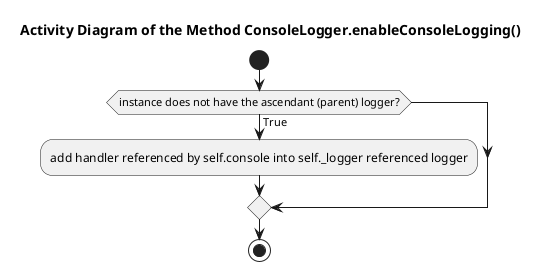 @startuml pos_utils_loggers_consolelogger_enableconsolelogging

title Activity Diagram of the Method ConsoleLogger.enableConsoleLogging()

start

if (instance does not have the ascendant (parent) logger?) then (True)
    :add handler referenced by self.console into self._logger referenced logger;
endif

stop

@enduml